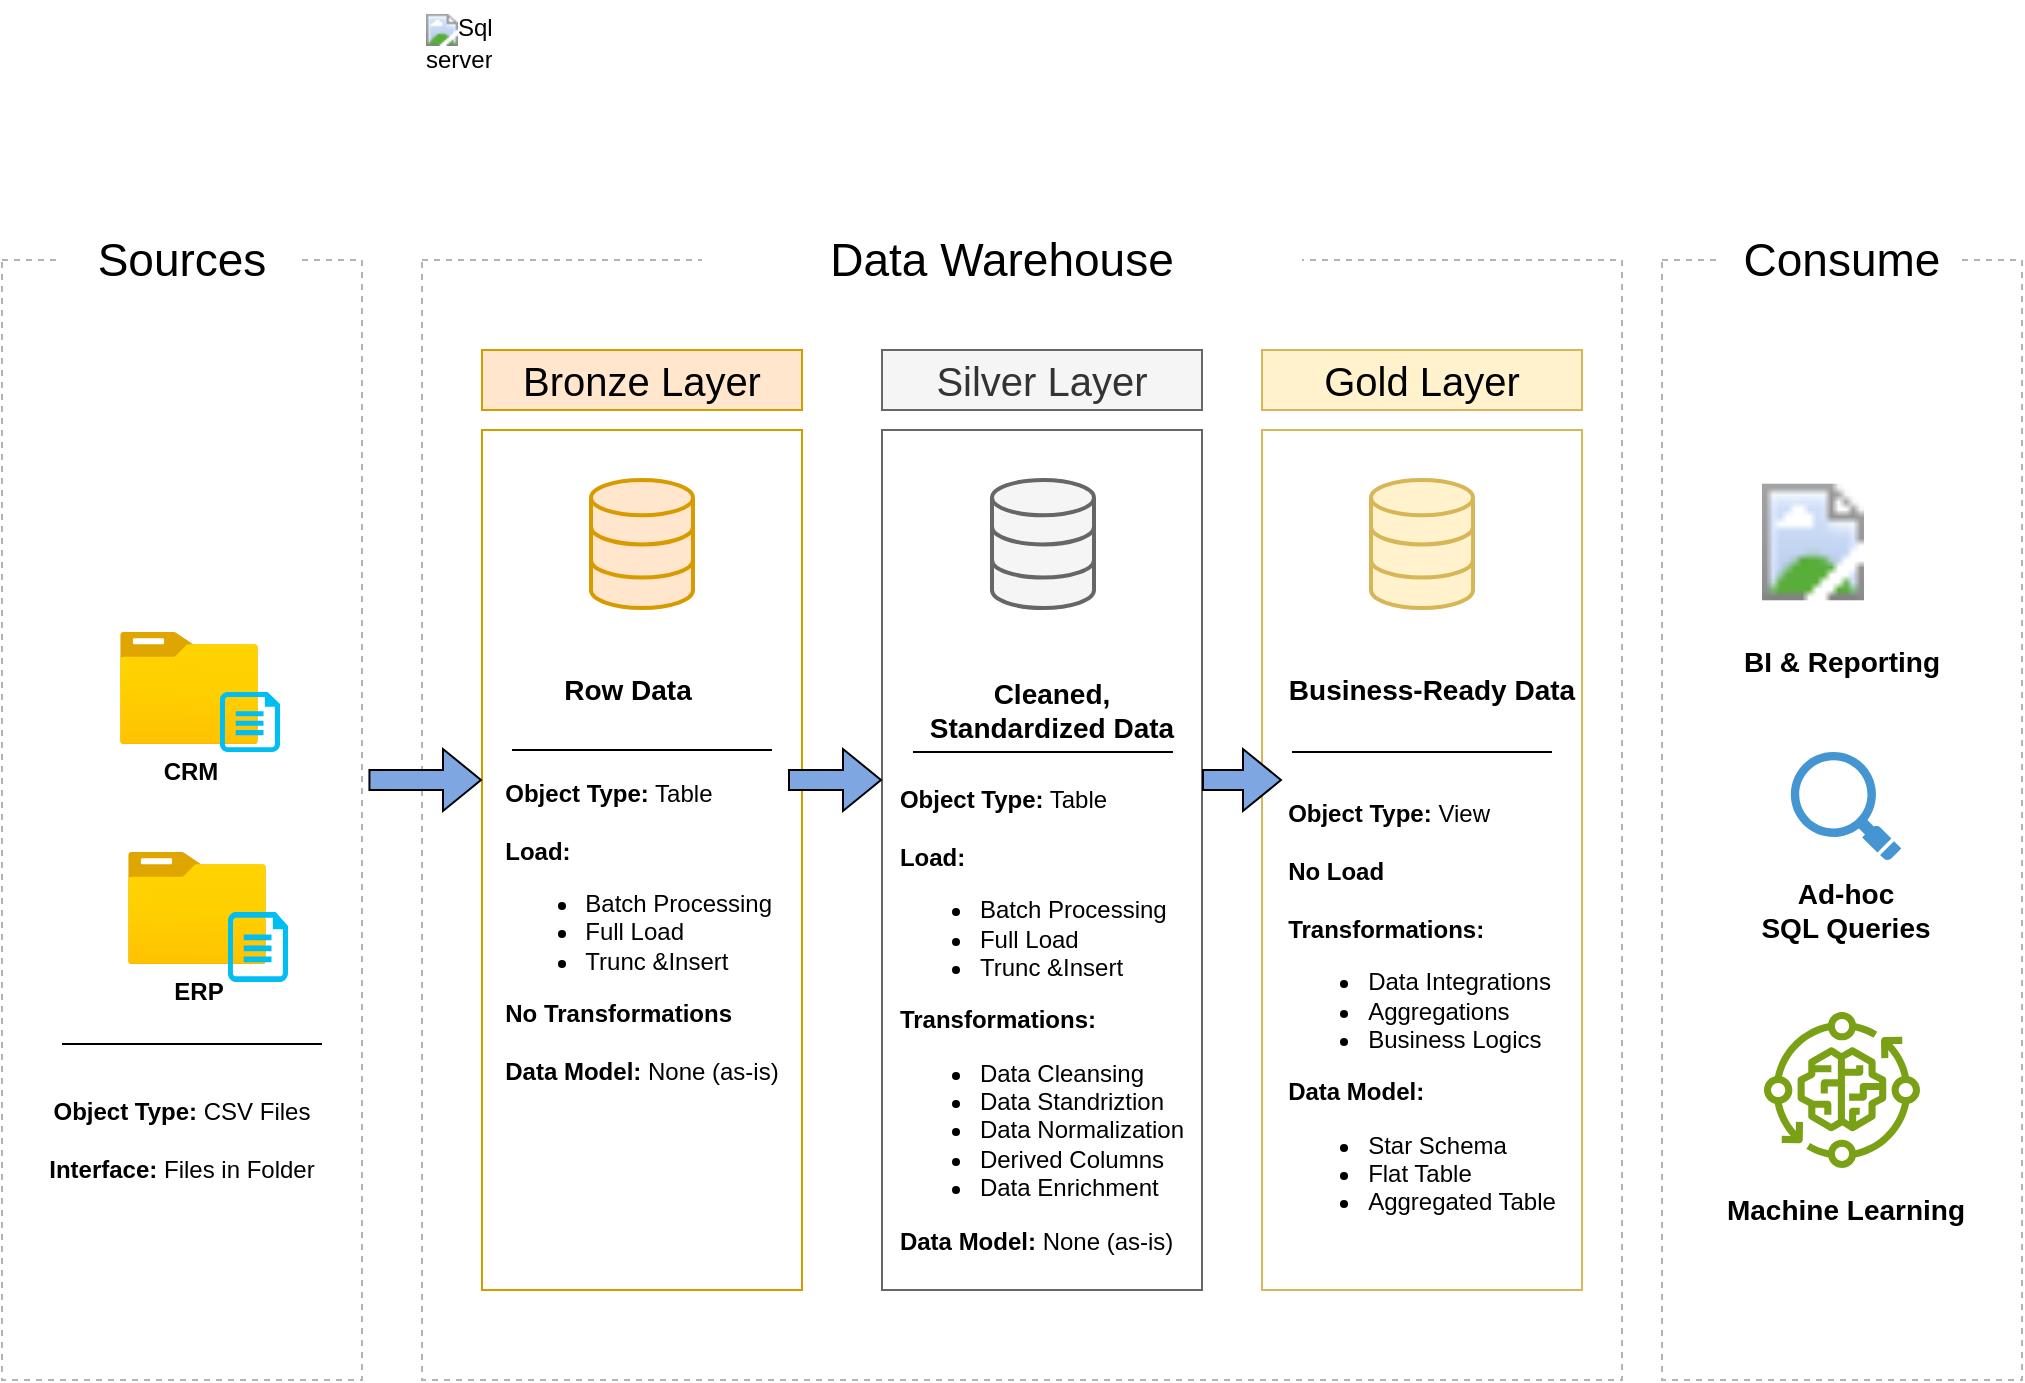 <mxfile version="28.0.6">
  <diagram name="Page-1" id="gSxyeUECwV7p8e2SJqh6">
    <mxGraphModel dx="1059" dy="811" grid="1" gridSize="10" guides="1" tooltips="1" connect="1" arrows="1" fold="1" page="1" pageScale="1" pageWidth="1100" pageHeight="850" math="0" shadow="0">
      <root>
        <mxCell id="0" />
        <mxCell id="1" parent="0" />
        <mxCell id="PXgQgO9ZJXW4oYvPHx63-1" value="" style="rounded=0;whiteSpace=wrap;html=1;fillColor=none;dashed=1;strokeColor=#B3B3B3;" vertex="1" parent="1">
          <mxGeometry x="30" y="140" width="180" height="560" as="geometry" />
        </mxCell>
        <mxCell id="PXgQgO9ZJXW4oYvPHx63-2" value="&lt;font style=&quot;font-size: 23px;&quot;&gt;Sources&lt;/font&gt;" style="rounded=0;whiteSpace=wrap;html=1;fillColor=default;strokeColor=none;" vertex="1" parent="1">
          <mxGeometry x="60" y="120" width="120" height="40" as="geometry" />
        </mxCell>
        <mxCell id="PXgQgO9ZJXW4oYvPHx63-3" value="" style="rounded=0;whiteSpace=wrap;html=1;fillColor=none;dashed=1;strokeColor=#B3B3B3;" vertex="1" parent="1">
          <mxGeometry x="240" y="140" width="600" height="560" as="geometry" />
        </mxCell>
        <mxCell id="PXgQgO9ZJXW4oYvPHx63-4" value="&lt;font style=&quot;font-size: 23px;&quot;&gt;Data Warehouse&lt;/font&gt;" style="rounded=0;whiteSpace=wrap;html=1;fillColor=default;strokeColor=none;" vertex="1" parent="1">
          <mxGeometry x="380" y="120" width="300" height="40" as="geometry" />
        </mxCell>
        <mxCell id="PXgQgO9ZJXW4oYvPHx63-6" value="" style="rounded=0;whiteSpace=wrap;html=1;fillColor=none;dashed=1;strokeColor=#B3B3B3;" vertex="1" parent="1">
          <mxGeometry x="860" y="140" width="180" height="560" as="geometry" />
        </mxCell>
        <mxCell id="PXgQgO9ZJXW4oYvPHx63-7" value="&lt;font style=&quot;font-size: 23px;&quot;&gt;Consume&lt;/font&gt;" style="rounded=0;whiteSpace=wrap;html=1;fillColor=default;strokeColor=none;" vertex="1" parent="1">
          <mxGeometry x="890" y="120" width="120" height="40" as="geometry" />
        </mxCell>
        <mxCell id="PXgQgO9ZJXW4oYvPHx63-8" value="Bronze Layer" style="rounded=0;whiteSpace=wrap;html=1;fillColor=#ffe6cc;strokeColor=#d79b00;fontSize=20;" vertex="1" parent="1">
          <mxGeometry x="270" y="185" width="160" height="30" as="geometry" />
        </mxCell>
        <mxCell id="PXgQgO9ZJXW4oYvPHx63-9" value="" style="rounded=0;whiteSpace=wrap;html=1;fillColor=none;strokeColor=#d79b00;fontSize=20;" vertex="1" parent="1">
          <mxGeometry x="270" y="225" width="160" height="430" as="geometry" />
        </mxCell>
        <mxCell id="PXgQgO9ZJXW4oYvPHx63-13" value="Silver Layer" style="rounded=0;whiteSpace=wrap;html=1;fillColor=#f5f5f5;strokeColor=#666666;fontSize=20;fontColor=#333333;" vertex="1" parent="1">
          <mxGeometry x="470" y="185" width="160" height="30" as="geometry" />
        </mxCell>
        <mxCell id="PXgQgO9ZJXW4oYvPHx63-14" value="" style="rounded=0;whiteSpace=wrap;html=1;fillColor=none;strokeColor=#666666;fontSize=20;fontColor=#333333;" vertex="1" parent="1">
          <mxGeometry x="470" y="225" width="160" height="430" as="geometry" />
        </mxCell>
        <mxCell id="PXgQgO9ZJXW4oYvPHx63-15" value="Gold Layer" style="rounded=0;whiteSpace=wrap;html=1;fillColor=#fff2cc;strokeColor=#d6b656;fontSize=20;" vertex="1" parent="1">
          <mxGeometry x="660" y="185" width="160" height="30" as="geometry" />
        </mxCell>
        <mxCell id="PXgQgO9ZJXW4oYvPHx63-16" value="" style="rounded=0;whiteSpace=wrap;html=1;fillColor=none;strokeColor=#d6b656;fontSize=20;" vertex="1" parent="1">
          <mxGeometry x="660" y="225" width="160" height="430" as="geometry" />
        </mxCell>
        <mxCell id="PXgQgO9ZJXW4oYvPHx63-17" value="&lt;b&gt;CRM&lt;/b&gt;" style="image;aspect=fixed;html=1;points=[];align=center;fontSize=12;image=img/lib/azure2/general/Folder_Blank.svg;" vertex="1" parent="1">
          <mxGeometry x="89" y="326" width="69" height="56.0" as="geometry" />
        </mxCell>
        <mxCell id="PXgQgO9ZJXW4oYvPHx63-19" value="" style="verticalLabelPosition=bottom;html=1;verticalAlign=top;align=center;strokeColor=none;fillColor=#00BEF2;shape=mxgraph.azure.cloud_services_configuration_file;pointerEvents=1;" vertex="1" parent="1">
          <mxGeometry x="139" y="356" width="30" height="30" as="geometry" />
        </mxCell>
        <mxCell id="PXgQgO9ZJXW4oYvPHx63-22" value="&lt;b&gt;ERP&lt;/b&gt;" style="image;aspect=fixed;html=1;points=[];align=center;fontSize=12;image=img/lib/azure2/general/Folder_Blank.svg;" vertex="1" parent="1">
          <mxGeometry x="93" y="436" width="69" height="56.0" as="geometry" />
        </mxCell>
        <mxCell id="PXgQgO9ZJXW4oYvPHx63-23" value="" style="verticalLabelPosition=bottom;html=1;verticalAlign=top;align=center;strokeColor=none;fillColor=#00BEF2;shape=mxgraph.azure.cloud_services_configuration_file;pointerEvents=1;" vertex="1" parent="1">
          <mxGeometry x="143" y="466" width="30" height="35" as="geometry" />
        </mxCell>
        <mxCell id="PXgQgO9ZJXW4oYvPHx63-26" value="" style="endArrow=none;html=1;rounded=0;" edge="1" parent="1">
          <mxGeometry width="50" height="50" relative="1" as="geometry">
            <mxPoint x="60" y="532" as="sourcePoint" />
            <mxPoint x="190" y="532" as="targetPoint" />
          </mxGeometry>
        </mxCell>
        <mxCell id="PXgQgO9ZJXW4oYvPHx63-27" value="&lt;b&gt;Object Type:&lt;/b&gt; CSV Files&lt;div&gt;&lt;br&gt;&lt;div&gt;&lt;b&gt;Interface:&lt;/b&gt; Files in Folder&lt;/div&gt;&lt;/div&gt;" style="text;html=1;align=center;verticalAlign=middle;whiteSpace=wrap;rounded=0;" vertex="1" parent="1">
          <mxGeometry x="50" y="560" width="140" height="40" as="geometry" />
        </mxCell>
        <mxCell id="PXgQgO9ZJXW4oYvPHx63-28" value="" style="html=1;verticalLabelPosition=bottom;align=center;labelBackgroundColor=#ffffff;verticalAlign=top;strokeWidth=2;strokeColor=#d79b00;shadow=0;dashed=0;shape=mxgraph.ios7.icons.data;fillColor=#ffe6cc;" vertex="1" parent="1">
          <mxGeometry x="324.5" y="250" width="51" height="64" as="geometry" />
        </mxCell>
        <mxCell id="PXgQgO9ZJXW4oYvPHx63-29" value="" style="html=1;verticalLabelPosition=bottom;align=center;labelBackgroundColor=#ffffff;verticalAlign=top;strokeWidth=2;strokeColor=#666666;shadow=0;dashed=0;shape=mxgraph.ios7.icons.data;fillColor=#f5f5f5;fontColor=#333333;" vertex="1" parent="1">
          <mxGeometry x="525" y="250" width="51" height="64" as="geometry" />
        </mxCell>
        <mxCell id="PXgQgO9ZJXW4oYvPHx63-30" value="" style="html=1;verticalLabelPosition=bottom;align=center;labelBackgroundColor=#ffffff;verticalAlign=top;strokeWidth=2;strokeColor=#d6b656;shadow=0;dashed=0;shape=mxgraph.ios7.icons.data;fillColor=#fff2cc;" vertex="1" parent="1">
          <mxGeometry x="714.5" y="250" width="51" height="64" as="geometry" />
        </mxCell>
        <mxCell id="PXgQgO9ZJXW4oYvPHx63-31" value="" style="shape=flexArrow;endArrow=classic;html=1;rounded=0;exitX=0.979;exitY=0.423;exitDx=0;exitDy=0;exitPerimeter=0;fillColor=#7EA6E0;strokeColor=default;" edge="1" parent="1">
          <mxGeometry width="50" height="50" relative="1" as="geometry">
            <mxPoint x="213.22" y="400.0" as="sourcePoint" />
            <mxPoint x="270" y="400" as="targetPoint" />
          </mxGeometry>
        </mxCell>
        <mxCell id="PXgQgO9ZJXW4oYvPHx63-32" value="" style="shape=flexArrow;endArrow=classic;html=1;rounded=0;fillColor=#7EA6E0;strokeColor=default;" edge="1" parent="1">
          <mxGeometry width="50" height="50" relative="1" as="geometry">
            <mxPoint x="423" y="400" as="sourcePoint" />
            <mxPoint x="470" y="400" as="targetPoint" />
          </mxGeometry>
        </mxCell>
        <mxCell id="PXgQgO9ZJXW4oYvPHx63-33" value="" style="shape=flexArrow;endArrow=classic;html=1;rounded=0;fillColor=#7EA6E0;strokeColor=default;" edge="1" parent="1">
          <mxGeometry width="50" height="50" relative="1" as="geometry">
            <mxPoint x="630" y="400" as="sourcePoint" />
            <mxPoint x="670" y="400" as="targetPoint" />
          </mxGeometry>
        </mxCell>
        <mxCell id="PXgQgO9ZJXW4oYvPHx63-34" value="&lt;font style=&quot;font-size: 14px;&quot;&gt;&lt;b&gt;Row Data&lt;/b&gt;&lt;/font&gt;" style="text;html=1;align=center;verticalAlign=middle;whiteSpace=wrap;rounded=0;" vertex="1" parent="1">
          <mxGeometry x="310" y="340" width="65.5" height="30" as="geometry" />
        </mxCell>
        <mxCell id="PXgQgO9ZJXW4oYvPHx63-35" value="&lt;font style=&quot;font-size: 14px;&quot;&gt;&lt;b&gt;Cleaned, Standardized Data&lt;/b&gt;&lt;/font&gt;" style="text;html=1;align=center;verticalAlign=middle;whiteSpace=wrap;rounded=0;" vertex="1" parent="1">
          <mxGeometry x="480" y="350" width="150" height="30" as="geometry" />
        </mxCell>
        <mxCell id="PXgQgO9ZJXW4oYvPHx63-37" value="&lt;font style=&quot;font-size: 14px;&quot;&gt;&lt;b&gt;Business-Ready Data&lt;/b&gt;&lt;/font&gt;" style="text;html=1;align=center;verticalAlign=middle;whiteSpace=wrap;rounded=0;" vertex="1" parent="1">
          <mxGeometry x="670" y="340" width="150" height="30" as="geometry" />
        </mxCell>
        <mxCell id="PXgQgO9ZJXW4oYvPHx63-38" value="" style="endArrow=none;html=1;rounded=0;" edge="1" parent="1">
          <mxGeometry width="50" height="50" relative="1" as="geometry">
            <mxPoint x="285" y="385.05" as="sourcePoint" />
            <mxPoint x="415" y="385.05" as="targetPoint" />
          </mxGeometry>
        </mxCell>
        <mxCell id="PXgQgO9ZJXW4oYvPHx63-39" value="" style="endArrow=none;html=1;rounded=0;" edge="1" parent="1">
          <mxGeometry width="50" height="50" relative="1" as="geometry">
            <mxPoint x="485.5" y="386" as="sourcePoint" />
            <mxPoint x="615.5" y="386" as="targetPoint" />
          </mxGeometry>
        </mxCell>
        <mxCell id="PXgQgO9ZJXW4oYvPHx63-40" value="" style="endArrow=none;html=1;rounded=0;" edge="1" parent="1">
          <mxGeometry width="50" height="50" relative="1" as="geometry">
            <mxPoint x="675" y="386" as="sourcePoint" />
            <mxPoint x="805" y="386" as="targetPoint" />
          </mxGeometry>
        </mxCell>
        <mxCell id="PXgQgO9ZJXW4oYvPHx63-41" value="&lt;div style=&quot;text-align: left;&quot;&gt;&lt;font&gt;&lt;b style=&quot;background-color: transparent; color: light-dark(rgb(0, 0, 0), rgb(255, 255, 255));&quot;&gt;Object Type:&lt;/b&gt;&lt;span style=&quot;background-color: transparent; color: light-dark(rgb(0, 0, 0), rgb(255, 255, 255));&quot;&gt; Table&lt;/span&gt;&lt;/font&gt;&lt;/div&gt;&lt;div&gt;&lt;div style=&quot;text-align: left;&quot;&gt;&lt;font&gt;&lt;br&gt;&lt;/font&gt;&lt;/div&gt;&lt;div style=&quot;text-align: left;&quot;&gt;&lt;b&gt;&lt;font&gt;Load:&amp;nbsp;&lt;/font&gt;&lt;/b&gt;&lt;/div&gt;&lt;div style=&quot;text-align: left;&quot;&gt;&lt;ul&gt;&lt;li&gt;&lt;span style=&quot;background-color: transparent; color: light-dark(rgb(0, 0, 0), rgb(255, 255, 255));&quot;&gt;&lt;font&gt;Batch Processing&lt;/font&gt;&lt;/span&gt;&lt;/li&gt;&lt;li&gt;&lt;span style=&quot;background-color: transparent; color: light-dark(rgb(0, 0, 0), rgb(255, 255, 255));&quot;&gt;&lt;font&gt;Full Load&amp;nbsp;&lt;/font&gt;&lt;/span&gt;&lt;/li&gt;&lt;li&gt;&lt;span style=&quot;background-color: transparent; color: light-dark(rgb(0, 0, 0), rgb(255, 255, 255));&quot;&gt;&lt;font&gt;Trunc &amp;amp;Insert&lt;/font&gt;&lt;/span&gt;&lt;/li&gt;&lt;/ul&gt;&lt;div&gt;&lt;b&gt;&lt;font&gt;No Transformations&lt;/font&gt;&lt;/b&gt;&lt;/div&gt;&lt;div&gt;&lt;b&gt;&lt;font&gt;&lt;br&gt;&lt;/font&gt;&lt;/b&gt;&lt;/div&gt;&lt;div&gt;&lt;font&gt;&lt;b style=&quot;&quot;&gt;Data Model:&lt;/b&gt; None (as-is)&lt;/font&gt;&lt;/div&gt;&lt;/div&gt;&lt;/div&gt;" style="text;html=1;align=center;verticalAlign=middle;whiteSpace=wrap;rounded=0;" vertex="1" parent="1">
          <mxGeometry x="270" y="436" width="160" height="80" as="geometry" />
        </mxCell>
        <mxCell id="PXgQgO9ZJXW4oYvPHx63-42" value="&lt;div style=&quot;text-align: left;&quot;&gt;&lt;font&gt;&lt;b style=&quot;background-color: transparent; color: light-dark(rgb(0, 0, 0), rgb(255, 255, 255));&quot;&gt;Object Type:&lt;/b&gt;&lt;span style=&quot;background-color: transparent; color: light-dark(rgb(0, 0, 0), rgb(255, 255, 255));&quot;&gt; Table&lt;/span&gt;&lt;/font&gt;&lt;/div&gt;&lt;div&gt;&lt;div style=&quot;text-align: left;&quot;&gt;&lt;font&gt;&lt;br&gt;&lt;/font&gt;&lt;/div&gt;&lt;div style=&quot;text-align: left;&quot;&gt;&lt;b&gt;&lt;font&gt;Load:&amp;nbsp;&lt;/font&gt;&lt;/b&gt;&lt;/div&gt;&lt;div style=&quot;text-align: left;&quot;&gt;&lt;ul&gt;&lt;li&gt;&lt;span style=&quot;background-color: transparent; color: light-dark(rgb(0, 0, 0), rgb(255, 255, 255));&quot;&gt;&lt;font&gt;Batch Processing&lt;/font&gt;&lt;/span&gt;&lt;/li&gt;&lt;li&gt;&lt;span style=&quot;background-color: transparent; color: light-dark(rgb(0, 0, 0), rgb(255, 255, 255));&quot;&gt;&lt;font&gt;Full Load&amp;nbsp;&lt;/font&gt;&lt;/span&gt;&lt;/li&gt;&lt;li&gt;&lt;span style=&quot;background-color: transparent; color: light-dark(rgb(0, 0, 0), rgb(255, 255, 255));&quot;&gt;&lt;font&gt;Trunc &amp;amp;Insert&lt;/font&gt;&lt;/span&gt;&lt;/li&gt;&lt;/ul&gt;&lt;div&gt;&lt;b&gt;&lt;font&gt;Transformations:&lt;/font&gt;&lt;/b&gt;&lt;/div&gt;&lt;div&gt;&lt;ul&gt;&lt;li&gt;Data Cleansing&lt;/li&gt;&lt;li&gt;Data Standriztion&lt;/li&gt;&lt;li&gt;Data Normalization&lt;/li&gt;&lt;li&gt;Derived Columns&lt;/li&gt;&lt;li&gt;Data Enrichment&lt;/li&gt;&lt;/ul&gt;&lt;/div&gt;&lt;div&gt;&lt;b style=&quot;background-color: transparent; color: light-dark(rgb(0, 0, 0), rgb(255, 255, 255));&quot;&gt;Data Model:&lt;/b&gt;&lt;span style=&quot;background-color: transparent; color: light-dark(rgb(0, 0, 0), rgb(255, 255, 255));&quot;&gt; None (as-is)&lt;/span&gt;&lt;/div&gt;&lt;/div&gt;&lt;/div&gt;" style="text;html=1;align=center;verticalAlign=middle;whiteSpace=wrap;rounded=0;" vertex="1" parent="1">
          <mxGeometry x="465" y="450" width="170" height="140" as="geometry" />
        </mxCell>
        <mxCell id="PXgQgO9ZJXW4oYvPHx63-44" value="&lt;div style=&quot;text-align: left;&quot;&gt;&lt;font&gt;&lt;b style=&quot;background-color: transparent; color: light-dark(rgb(0, 0, 0), rgb(255, 255, 255));&quot;&gt;Object Type:&lt;/b&gt;&lt;span style=&quot;background-color: transparent; color: light-dark(rgb(0, 0, 0), rgb(255, 255, 255));&quot;&gt; View&lt;/span&gt;&lt;/font&gt;&lt;/div&gt;&lt;div&gt;&lt;div style=&quot;text-align: left;&quot;&gt;&lt;font&gt;&lt;br&gt;&lt;/font&gt;&lt;/div&gt;&lt;div style=&quot;text-align: left;&quot;&gt;&lt;b&gt;&lt;font&gt;No Load&lt;/font&gt;&lt;/b&gt;&lt;/div&gt;&lt;div style=&quot;text-align: left;&quot;&gt;&lt;b&gt;&lt;font&gt;&lt;br&gt;&lt;/font&gt;&lt;/b&gt;&lt;/div&gt;&lt;div style=&quot;text-align: left;&quot;&gt;&lt;div&gt;&lt;b&gt;&lt;font&gt;Transformations:&lt;/font&gt;&lt;/b&gt;&lt;/div&gt;&lt;div&gt;&lt;ul&gt;&lt;li&gt;Data Integrations&lt;/li&gt;&lt;li&gt;Aggregations&lt;/li&gt;&lt;li&gt;Business Logics&lt;/li&gt;&lt;/ul&gt;&lt;/div&gt;&lt;div&gt;&lt;b style=&quot;background-color: transparent; color: light-dark(rgb(0, 0, 0), rgb(255, 255, 255));&quot;&gt;Data Model:&lt;/b&gt;&lt;/div&gt;&lt;div&gt;&lt;ul&gt;&lt;li&gt;Star Schema&lt;/li&gt;&lt;li&gt;Flat Table&amp;nbsp;&lt;/li&gt;&lt;li&gt;Aggregated Table&lt;/li&gt;&lt;/ul&gt;&lt;/div&gt;&lt;/div&gt;&lt;/div&gt;" style="text;html=1;align=center;verticalAlign=middle;whiteSpace=wrap;rounded=0;" vertex="1" parent="1">
          <mxGeometry x="660" y="450" width="160" height="140" as="geometry" />
        </mxCell>
        <mxCell id="PXgQgO9ZJXW4oYvPHx63-45" value="" style="image;aspect=fixed;html=1;points=[];align=center;fontSize=12;image=img/lib/azure2/power_platform/PowerBI.svg;" vertex="1" parent="1">
          <mxGeometry x="910" y="247" width="51" height="68" as="geometry" />
        </mxCell>
        <mxCell id="PXgQgO9ZJXW4oYvPHx63-46" value="&lt;font style=&quot;font-size: 14px;&quot;&gt;&lt;b&gt;BI &amp;amp; Reporting&lt;/b&gt;&lt;/font&gt;" style="text;html=1;align=center;verticalAlign=middle;whiteSpace=wrap;rounded=0;" vertex="1" parent="1">
          <mxGeometry x="875" y="326" width="150" height="30" as="geometry" />
        </mxCell>
        <mxCell id="PXgQgO9ZJXW4oYvPHx63-47" value="" style="shadow=0;dashed=0;html=1;strokeColor=none;fillColor=#4495D1;labelPosition=center;verticalLabelPosition=bottom;verticalAlign=top;align=center;outlineConnect=0;shape=mxgraph.veeam.magnifying_glass;pointerEvents=1;" vertex="1" parent="1">
          <mxGeometry x="924.4" y="386" width="55.2" height="54.4" as="geometry" />
        </mxCell>
        <mxCell id="PXgQgO9ZJXW4oYvPHx63-48" value="&lt;font style=&quot;font-size: 14px;&quot;&gt;&lt;b&gt;Ad-hoc&lt;/b&gt;&lt;/font&gt;&lt;div&gt;&lt;font style=&quot;font-size: 14px;&quot;&gt;&lt;b&gt;SQL Queries&lt;/b&gt;&lt;/font&gt;&lt;/div&gt;" style="text;html=1;align=center;verticalAlign=middle;whiteSpace=wrap;rounded=0;" vertex="1" parent="1">
          <mxGeometry x="877" y="450" width="150" height="30" as="geometry" />
        </mxCell>
        <mxCell id="PXgQgO9ZJXW4oYvPHx63-51" value="&lt;span style=&quot;font-size: 14px;&quot;&gt;&lt;b&gt;Machine Learning&lt;/b&gt;&lt;/span&gt;" style="text;html=1;align=center;verticalAlign=middle;whiteSpace=wrap;rounded=0;" vertex="1" parent="1">
          <mxGeometry x="877" y="600" width="150" height="30" as="geometry" />
        </mxCell>
        <mxCell id="PXgQgO9ZJXW4oYvPHx63-54" value="" style="sketch=0;outlineConnect=0;fontColor=#232F3E;gradientColor=none;fillColor=#7AA116;strokeColor=none;dashed=0;verticalLabelPosition=bottom;verticalAlign=top;align=center;html=1;fontSize=12;fontStyle=0;aspect=fixed;pointerEvents=1;shape=mxgraph.aws4.iot_greengrass_component_machine_learning;" vertex="1" parent="1">
          <mxGeometry x="911" y="516" width="78" height="78" as="geometry" />
        </mxCell>
        <UserObject label="&lt;img src=&quot;https://cdn-icons-png.flaticon.com/128/5968/5968364.png&quot; alt=&quot;Sql server&quot;&gt;" link="&lt;img src=&quot;https://cdn-icons-png.flaticon.com/128/5968/5968364.png&quot; alt=&quot;Sql server&quot;&gt;" id="PXgQgO9ZJXW4oYvPHx63-56">
          <mxCell style="text;whiteSpace=wrap;html=1;" vertex="1" parent="1">
            <mxGeometry x="240" y="10" width="30" height="40" as="geometry" />
          </mxCell>
        </UserObject>
      </root>
    </mxGraphModel>
  </diagram>
</mxfile>

